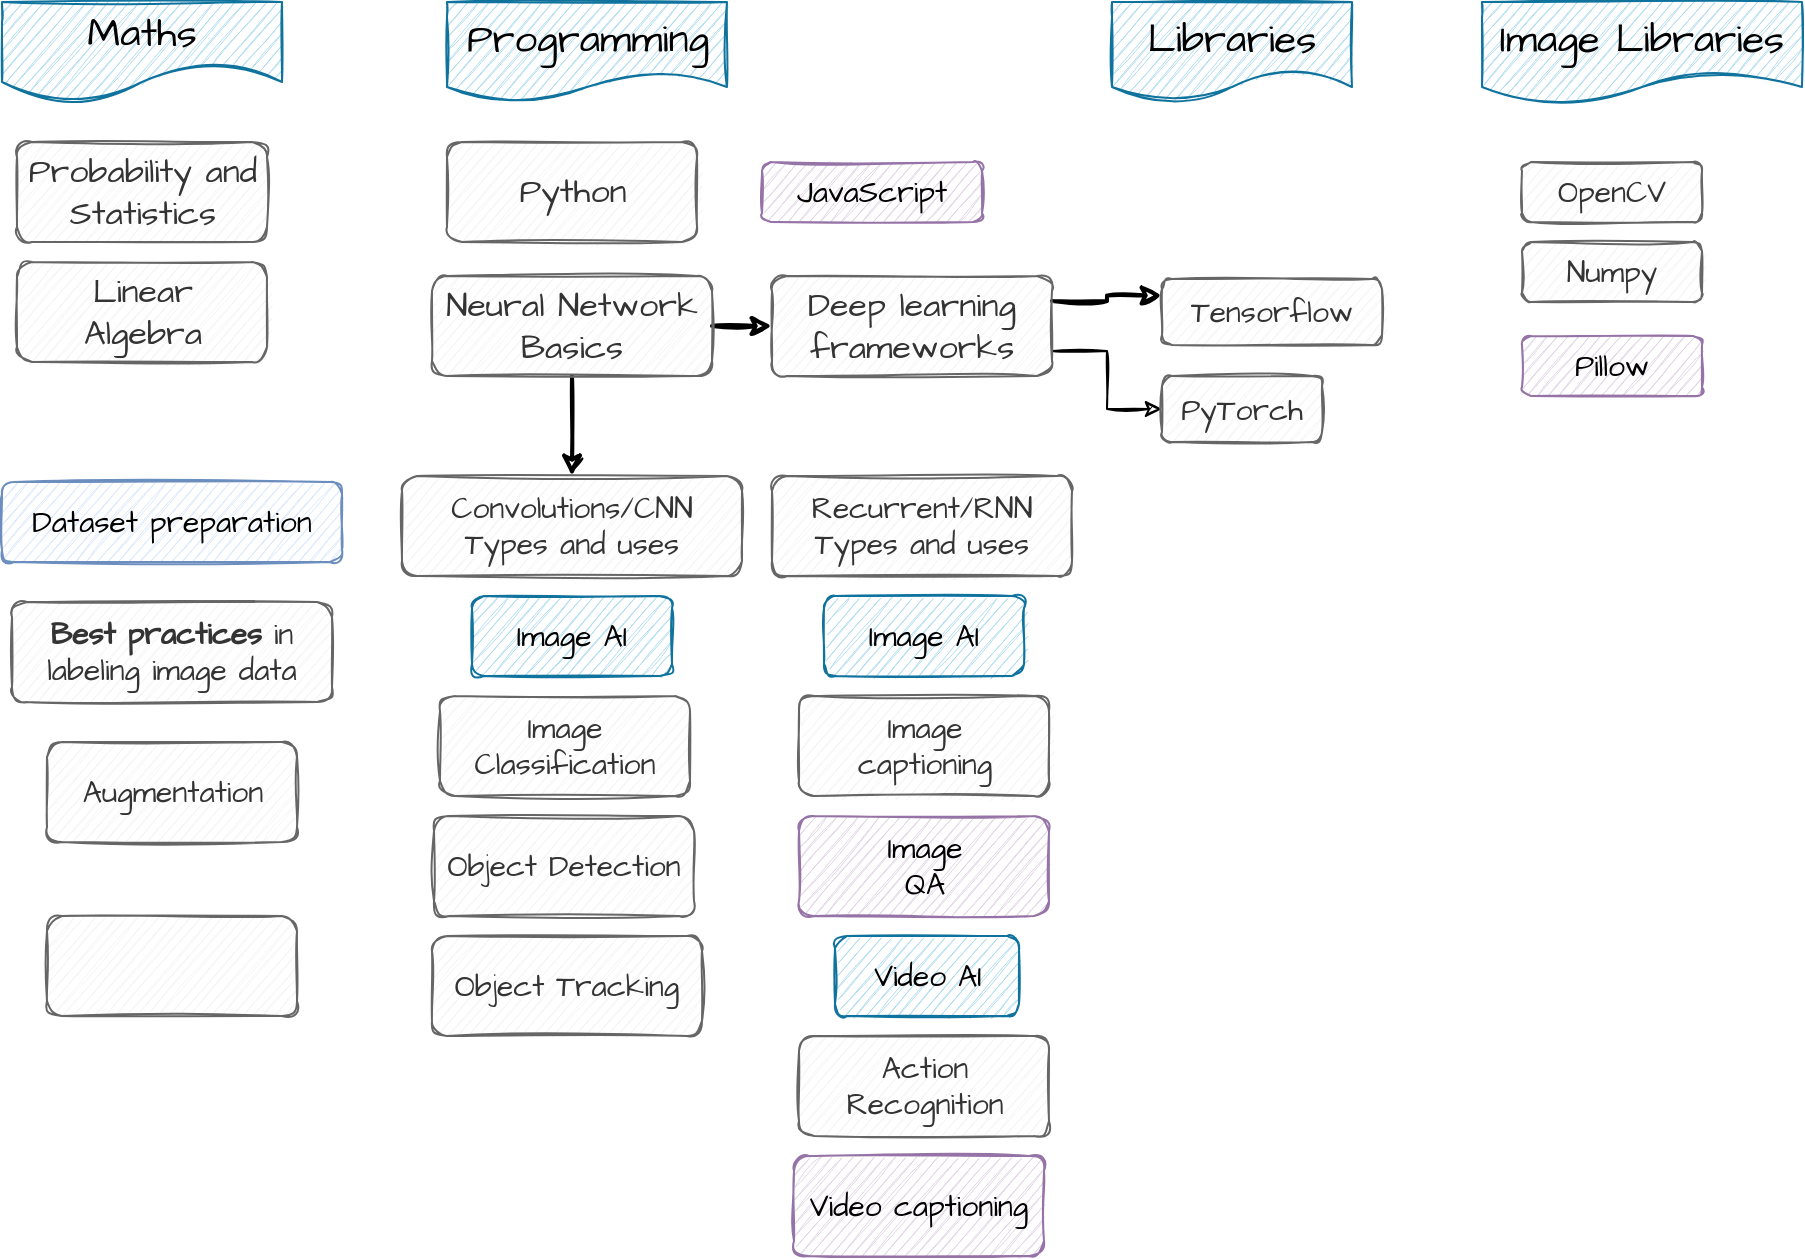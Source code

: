 <mxfile version="13.7.1" type="github">
  <diagram name="Page-1" id="edf60f1a-56cd-e834-aa8a-f176f3a09ee4">
    <mxGraphModel dx="1368" dy="738" grid="1" gridSize="10" guides="1" tooltips="1" connect="1" arrows="1" fold="1" page="1" pageScale="1" pageWidth="1100" pageHeight="850" background="#ffffff" math="0" shadow="0" extFonts="Architects Daughter^https://fonts.googleapis.com/css?family=Architects+Daughter">
      <root>
        <mxCell id="0" />
        <mxCell id="1" parent="0" />
        <mxCell id="BODJYrUjNct6-EuI8a4u-2" value="&lt;font style=&quot;font-size: 17px&quot;&gt;Probability and Statistics&lt;/font&gt;" style="rounded=1;whiteSpace=wrap;html=1;fillColor=#f5f5f5;strokeColor=#666666;gradientDirection=east;shadow=0;sketch=1;glass=0;fontFamily=Architects Daughter;FType=g;fontColor=#333333;" parent="1" vertex="1">
          <mxGeometry x="87.5" y="110" width="125" height="50" as="geometry" />
        </mxCell>
        <UserObject label="&lt;font face=&quot;Architects Daughter&quot; style=&quot;font-size: 20px;&quot;&gt;Maths&lt;/font&gt;" link="https://www.google.com/search?q=Maths" id="BODJYrUjNct6-EuI8a4u-5">
          <mxCell style="shape=document;whiteSpace=wrap;html=1;boundedLbl=1;rounded=1;shadow=0;glass=0;sketch=1;fontFamily=Helvetica;fontSize=20;fillColor=#b1ddf0;strokeColor=#10739e;size=0.4;" parent="1" vertex="1">
            <mxGeometry x="80" y="40" width="140" height="50" as="geometry" />
          </mxCell>
        </UserObject>
        <mxCell id="BODJYrUjNct6-EuI8a4u-6" value="&lt;font data-font-src=&quot;https://fonts.googleapis.com/css?family=Architects+Daughter&quot; face=&quot;Architects Daughter&quot;&gt;Programming&lt;/font&gt;" style="shape=document;whiteSpace=wrap;html=1;boundedLbl=1;rounded=1;shadow=0;glass=0;sketch=1;fontFamily=Helvetica;fillColor=#b1ddf0;strokeColor=#10739e;fontSize=20;" parent="1" vertex="1">
          <mxGeometry x="302.5" y="40" width="140" height="50" as="geometry" />
        </mxCell>
        <mxCell id="BODJYrUjNct6-EuI8a4u-7" value="&lt;font style=&quot;font-size: 17px&quot;&gt;Linear &lt;br&gt;Algebra&lt;/font&gt;" style="rounded=1;whiteSpace=wrap;html=1;fillColor=#f5f5f5;strokeColor=#666666;gradientDirection=east;shadow=0;sketch=1;glass=0;fontFamily=Architects Daughter;FType=g;fontColor=#333333;" parent="1" vertex="1">
          <mxGeometry x="87.5" y="170" width="125" height="50" as="geometry" />
        </mxCell>
        <mxCell id="BODJYrUjNct6-EuI8a4u-18" style="edgeStyle=orthogonalEdgeStyle;rounded=0;orthogonalLoop=1;jettySize=auto;html=1;exitX=1;exitY=0.5;exitDx=0;exitDy=0;entryX=0;entryY=0.5;entryDx=0;entryDy=0;fontFamily=Helvetica;fontSize=15;strokeWidth=2;sketch=1;" parent="1" source="BODJYrUjNct6-EuI8a4u-11" target="BODJYrUjNct6-EuI8a4u-12" edge="1">
          <mxGeometry relative="1" as="geometry" />
        </mxCell>
        <mxCell id="BODJYrUjNct6-EuI8a4u-35" style="edgeStyle=orthogonalEdgeStyle;rounded=0;sketch=1;orthogonalLoop=1;jettySize=auto;html=1;exitX=0.5;exitY=1;exitDx=0;exitDy=0;entryX=0.5;entryY=0;entryDx=0;entryDy=0;strokeWidth=2;fontFamily=Helvetica;fontSize=15;" parent="1" source="BODJYrUjNct6-EuI8a4u-11" target="BODJYrUjNct6-EuI8a4u-34" edge="1">
          <mxGeometry relative="1" as="geometry" />
        </mxCell>
        <mxCell id="BODJYrUjNct6-EuI8a4u-11" value="&lt;font style=&quot;font-size: 17px&quot;&gt;Neural Network Basics&lt;/font&gt;" style="rounded=1;whiteSpace=wrap;html=1;fillColor=#f5f5f5;strokeColor=#666666;gradientDirection=east;shadow=0;sketch=1;glass=0;fontFamily=Architects Daughter;FType=g;fontColor=#333333;" parent="1" vertex="1">
          <mxGeometry x="295" y="177" width="140" height="50" as="geometry" />
        </mxCell>
        <mxCell id="BODJYrUjNct6-EuI8a4u-37" style="edgeStyle=orthogonalEdgeStyle;rounded=0;sketch=1;orthogonalLoop=1;jettySize=auto;html=1;exitX=1;exitY=0.25;exitDx=0;exitDy=0;entryX=0;entryY=0.25;entryDx=0;entryDy=0;strokeWidth=2;fontFamily=Helvetica;fontSize=15;" parent="1" source="BODJYrUjNct6-EuI8a4u-12" target="BODJYrUjNct6-EuI8a4u-17" edge="1">
          <mxGeometry relative="1" as="geometry" />
        </mxCell>
        <mxCell id="ADM8dEL3SDT1tb3Al-rz-5" style="edgeStyle=orthogonalEdgeStyle;rounded=0;orthogonalLoop=1;jettySize=auto;html=1;exitX=1;exitY=0.75;exitDx=0;exitDy=0;entryX=0;entryY=0.5;entryDx=0;entryDy=0;fontSize=17;sketch=1;" edge="1" parent="1" source="BODJYrUjNct6-EuI8a4u-12" target="BODJYrUjNct6-EuI8a4u-16">
          <mxGeometry relative="1" as="geometry" />
        </mxCell>
        <mxCell id="BODJYrUjNct6-EuI8a4u-12" value="&lt;span style=&quot;font-size: 17px&quot;&gt;Deep learning frameworks&lt;/span&gt;" style="rounded=1;whiteSpace=wrap;html=1;fillColor=#f5f5f5;strokeColor=#666666;gradientDirection=east;shadow=0;sketch=1;glass=0;fontFamily=Architects Daughter;FType=g;fontColor=#333333;" parent="1" vertex="1">
          <mxGeometry x="465" y="177" width="140" height="50" as="geometry" />
        </mxCell>
        <mxCell id="BODJYrUjNct6-EuI8a4u-13" value="" style="rounded=1;whiteSpace=wrap;html=1;fillColor=#f5f5f5;strokeColor=#666666;gradientDirection=east;shadow=0;sketch=1;glass=0;fontFamily=Architects Daughter;FType=g;fontColor=#333333;fontSize=17;" parent="1" vertex="1">
          <mxGeometry x="102.5" y="497" width="125" height="50" as="geometry" />
        </mxCell>
        <mxCell id="BODJYrUjNct6-EuI8a4u-16" value="&lt;font style=&quot;font-size: 15px;&quot;&gt;PyTorch&lt;/font&gt;" style="rounded=1;whiteSpace=wrap;html=1;fillColor=#f5f5f5;strokeColor=#666666;gradientDirection=east;shadow=0;sketch=1;glass=0;fontFamily=Architects Daughter;FType=g;fontColor=#333333;fontSize=15;" parent="1" vertex="1">
          <mxGeometry x="660" y="227" width="80" height="33" as="geometry" />
        </mxCell>
        <mxCell id="BODJYrUjNct6-EuI8a4u-17" value="&lt;font style=&quot;font-size: 15px;&quot;&gt;Tensorflow&lt;/font&gt;" style="rounded=1;whiteSpace=wrap;html=1;fillColor=#f5f5f5;strokeColor=#666666;gradientDirection=east;shadow=0;sketch=1;glass=0;fontFamily=Architects Daughter;FType=g;fontColor=#333333;fontSize=15;" parent="1" vertex="1">
          <mxGeometry x="660" y="178.5" width="110" height="33" as="geometry" />
        </mxCell>
        <mxCell id="BODJYrUjNct6-EuI8a4u-22" value="&lt;font face=&quot;Architects Daughter&quot; style=&quot;font-size: 20px&quot;&gt;Libraries&lt;/font&gt;" style="shape=document;whiteSpace=wrap;html=1;boundedLbl=1;rounded=1;shadow=0;glass=0;sketch=1;fontFamily=Helvetica;fillColor=#b1ddf0;strokeColor=#10739e;fontSize=20;" parent="1" vertex="1">
          <mxGeometry x="635" y="40" width="120" height="50" as="geometry" />
        </mxCell>
        <mxCell id="BODJYrUjNct6-EuI8a4u-25" value="Numpy" style="rounded=1;whiteSpace=wrap;html=1;fillColor=#f5f5f5;strokeColor=#666666;gradientDirection=east;shadow=0;sketch=1;glass=0;fontFamily=Architects Daughter;FType=g;fontColor=#333333;fontSize=15;" parent="1" vertex="1">
          <mxGeometry x="840" y="160" width="90" height="30" as="geometry" />
        </mxCell>
        <mxCell id="BODJYrUjNct6-EuI8a4u-27" value="OpenCV" style="rounded=1;whiteSpace=wrap;html=1;fillColor=#f5f5f5;strokeColor=#666666;gradientDirection=east;shadow=0;sketch=1;glass=0;fontFamily=Architects Daughter;FType=g;fontColor=#333333;fontSize=15;" parent="1" vertex="1">
          <mxGeometry x="840" y="120" width="90" height="30" as="geometry" />
        </mxCell>
        <mxCell id="BODJYrUjNct6-EuI8a4u-29" value="&lt;font face=&quot;Architects Daughter&quot; style=&quot;font-size: 20px&quot;&gt;Image Libraries&lt;/font&gt;" style="shape=document;whiteSpace=wrap;html=1;boundedLbl=1;rounded=1;shadow=0;glass=0;sketch=1;fontFamily=Helvetica;fillColor=#b1ddf0;strokeColor=#10739e;fontSize=20;" parent="1" vertex="1">
          <mxGeometry x="820" y="40" width="160" height="50" as="geometry" />
        </mxCell>
        <mxCell id="BODJYrUjNct6-EuI8a4u-31" value="Pillow" style="rounded=1;whiteSpace=wrap;html=1;fillColor=#e1d5e7;strokeColor=#9673a6;gradientDirection=east;shadow=0;sketch=1;glass=0;fontFamily=Architects Daughter;FType=g;fontSize=15;fontStyle=0" parent="1" vertex="1">
          <mxGeometry x="840" y="207" width="90" height="30" as="geometry" />
        </mxCell>
        <mxCell id="BODJYrUjNct6-EuI8a4u-34" value="Convolutions/CNN&lt;br&gt;Types and uses" style="rounded=1;whiteSpace=wrap;html=1;fillColor=#f5f5f5;strokeColor=#666666;gradientDirection=east;shadow=0;sketch=1;glass=0;fontFamily=Architects Daughter;FType=g;fontColor=#333333;fontSize=15;" parent="1" vertex="1">
          <mxGeometry x="280" y="277" width="170" height="50" as="geometry" />
        </mxCell>
        <mxCell id="BODJYrUjNct6-EuI8a4u-39" value="Image Classification" style="rounded=1;whiteSpace=wrap;html=1;fillColor=#f5f5f5;strokeColor=#666666;gradientDirection=east;shadow=0;sketch=1;glass=0;fontFamily=Architects Daughter;FType=g;fontColor=#333333;fontSize=15;" parent="1" vertex="1">
          <mxGeometry x="299" y="387" width="125" height="50" as="geometry" />
        </mxCell>
        <mxCell id="BODJYrUjNct6-EuI8a4u-40" value="Object Detection" style="rounded=1;whiteSpace=wrap;html=1;fillColor=#f5f5f5;strokeColor=#666666;gradientDirection=east;shadow=0;sketch=1;glass=0;fontFamily=Architects Daughter;FType=g;fontColor=#333333;fontSize=15;" parent="1" vertex="1">
          <mxGeometry x="296" y="447" width="130" height="50" as="geometry" />
        </mxCell>
        <mxCell id="BODJYrUjNct6-EuI8a4u-41" value="Object Tracking" style="rounded=1;whiteSpace=wrap;html=1;fillColor=#f5f5f5;strokeColor=#666666;gradientDirection=east;shadow=0;sketch=1;glass=0;fontFamily=Architects Daughter;FType=g;fontColor=#333333;fontSize=15;" parent="1" vertex="1">
          <mxGeometry x="295" y="507" width="135" height="50" as="geometry" />
        </mxCell>
        <mxCell id="BODJYrUjNct6-EuI8a4u-42" value="Video AI" style="rounded=1;whiteSpace=wrap;html=1;fillColor=#b1ddf0;strokeColor=#10739e;gradientDirection=east;shadow=0;sketch=1;glass=0;fontFamily=Architects Daughter;FType=g;fontSize=15;" parent="1" vertex="1">
          <mxGeometry x="496.5" y="507" width="92" height="40" as="geometry" />
        </mxCell>
        <mxCell id="BODJYrUjNct6-EuI8a4u-43" value="Image&lt;br&gt;captioning" style="rounded=1;whiteSpace=wrap;html=1;fillColor=#f5f5f5;strokeColor=#666666;gradientDirection=east;shadow=0;sketch=1;glass=0;fontFamily=Architects Daughter;FType=g;fontColor=#333333;fontSize=15;" parent="1" vertex="1">
          <mxGeometry x="478.5" y="387" width="125" height="50" as="geometry" />
        </mxCell>
        <mxCell id="BODJYrUjNct6-EuI8a4u-44" value="Recurrent/RNN&lt;br&gt;Types and uses" style="rounded=1;whiteSpace=wrap;html=1;fillColor=#f5f5f5;strokeColor=#666666;gradientDirection=east;shadow=0;sketch=1;glass=0;fontFamily=Architects Daughter;FType=g;fontColor=#333333;fontSize=15;" parent="1" vertex="1">
          <mxGeometry x="465" y="277" width="150" height="50" as="geometry" />
        </mxCell>
        <mxCell id="BODJYrUjNct6-EuI8a4u-45" value="Image&lt;br&gt;QA" style="rounded=1;whiteSpace=wrap;html=1;fillColor=#e1d5e7;strokeColor=#9673a6;gradientDirection=east;shadow=0;sketch=1;glass=0;fontFamily=Architects Daughter;FType=g;fontSize=15;" parent="1" vertex="1">
          <mxGeometry x="478.5" y="447" width="125" height="50" as="geometry" />
        </mxCell>
        <mxCell id="BODJYrUjNct6-EuI8a4u-46" value="Dataset preparation" style="rounded=1;whiteSpace=wrap;html=1;fillColor=#dae8fc;strokeColor=#6c8ebf;gradientDirection=east;shadow=0;sketch=1;glass=0;fontFamily=Architects Daughter;FType=g;fontSize=15;" parent="1" vertex="1">
          <mxGeometry x="80" y="280" width="170" height="40" as="geometry" />
        </mxCell>
        <mxCell id="BODJYrUjNct6-EuI8a4u-47" value="Augmentation" style="rounded=1;whiteSpace=wrap;html=1;fillColor=#f5f5f5;strokeColor=#666666;gradientDirection=east;shadow=0;sketch=1;glass=0;fontFamily=Architects Daughter;FType=g;fontColor=#333333;fontSize=15;" parent="1" vertex="1">
          <mxGeometry x="102.5" y="410" width="125" height="50" as="geometry" />
        </mxCell>
        <mxCell id="BODJYrUjNct6-EuI8a4u-48" value="Image AI" style="rounded=1;whiteSpace=wrap;html=1;fillColor=#b1ddf0;strokeColor=#10739e;gradientDirection=east;shadow=0;sketch=1;glass=0;fontFamily=Architects Daughter;FType=g;fontSize=15;" parent="1" vertex="1">
          <mxGeometry x="315" y="337" width="100" height="40" as="geometry" />
        </mxCell>
        <mxCell id="BODJYrUjNct6-EuI8a4u-49" value="Video captioning" style="rounded=1;whiteSpace=wrap;html=1;fillColor=#e1d5e7;strokeColor=#9673a6;gradientDirection=east;shadow=0;sketch=1;glass=0;fontFamily=Architects Daughter;FType=g;fontSize=15;" parent="1" vertex="1">
          <mxGeometry x="476" y="617" width="125" height="50" as="geometry" />
        </mxCell>
        <mxCell id="BODJYrUjNct6-EuI8a4u-50" value="Action Recognition" style="rounded=1;whiteSpace=wrap;html=1;fillColor=#f5f5f5;strokeColor=#666666;gradientDirection=east;shadow=0;sketch=1;glass=0;fontFamily=Architects Daughter;FType=g;fontColor=#333333;fontSize=15;" parent="1" vertex="1">
          <mxGeometry x="478.5" y="557" width="125" height="50" as="geometry" />
        </mxCell>
        <mxCell id="BODJYrUjNct6-EuI8a4u-52" value="Image AI" style="rounded=1;whiteSpace=wrap;html=1;fillColor=#b1ddf0;strokeColor=#10739e;gradientDirection=east;shadow=0;sketch=1;glass=0;fontFamily=Architects Daughter;FType=g;fontSize=15;" parent="1" vertex="1">
          <mxGeometry x="491" y="337" width="100" height="40" as="geometry" />
        </mxCell>
        <mxCell id="ADM8dEL3SDT1tb3Al-rz-1" value="&lt;font style=&quot;font-size: 17px&quot;&gt;Python&lt;/font&gt;" style="rounded=1;whiteSpace=wrap;html=1;fillColor=#f5f5f5;strokeColor=#666666;gradientDirection=east;shadow=0;sketch=1;glass=0;fontFamily=Architects Daughter;FType=g;fontColor=#333333;fontSize=15;" vertex="1" parent="1">
          <mxGeometry x="302.5" y="110" width="125" height="50" as="geometry" />
        </mxCell>
        <mxCell id="ADM8dEL3SDT1tb3Al-rz-3" value="JavaScript" style="rounded=1;whiteSpace=wrap;html=1;fillColor=#e1d5e7;strokeColor=#9673a6;gradientDirection=east;shadow=0;sketch=1;glass=0;fontFamily=Architects Daughter;FType=g;fontSize=15;" vertex="1" parent="1">
          <mxGeometry x="460" y="120" width="110" height="30" as="geometry" />
        </mxCell>
        <mxCell id="ADM8dEL3SDT1tb3Al-rz-4" value="&lt;b&gt;Best practices&lt;/b&gt; in labeling image data" style="rounded=1;whiteSpace=wrap;html=1;fillColor=#f5f5f5;strokeColor=#666666;gradientDirection=east;shadow=0;sketch=1;glass=0;fontFamily=Architects Daughter;FType=g;fontColor=#333333;fontSize=15;fontStyle=0" vertex="1" parent="1">
          <mxGeometry x="85" y="340" width="160" height="50" as="geometry" />
        </mxCell>
      </root>
    </mxGraphModel>
  </diagram>
</mxfile>
